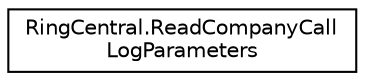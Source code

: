 digraph "Graphical Class Hierarchy"
{
 // LATEX_PDF_SIZE
  edge [fontname="Helvetica",fontsize="10",labelfontname="Helvetica",labelfontsize="10"];
  node [fontname="Helvetica",fontsize="10",shape=record];
  rankdir="LR";
  Node0 [label="RingCentral.ReadCompanyCall\lLogParameters",height=0.2,width=0.4,color="black", fillcolor="white", style="filled",URL="$classRingCentral_1_1ReadCompanyCallLogParameters.html",tooltip="Query parameters for operation readCompanyCallLog"];
}
